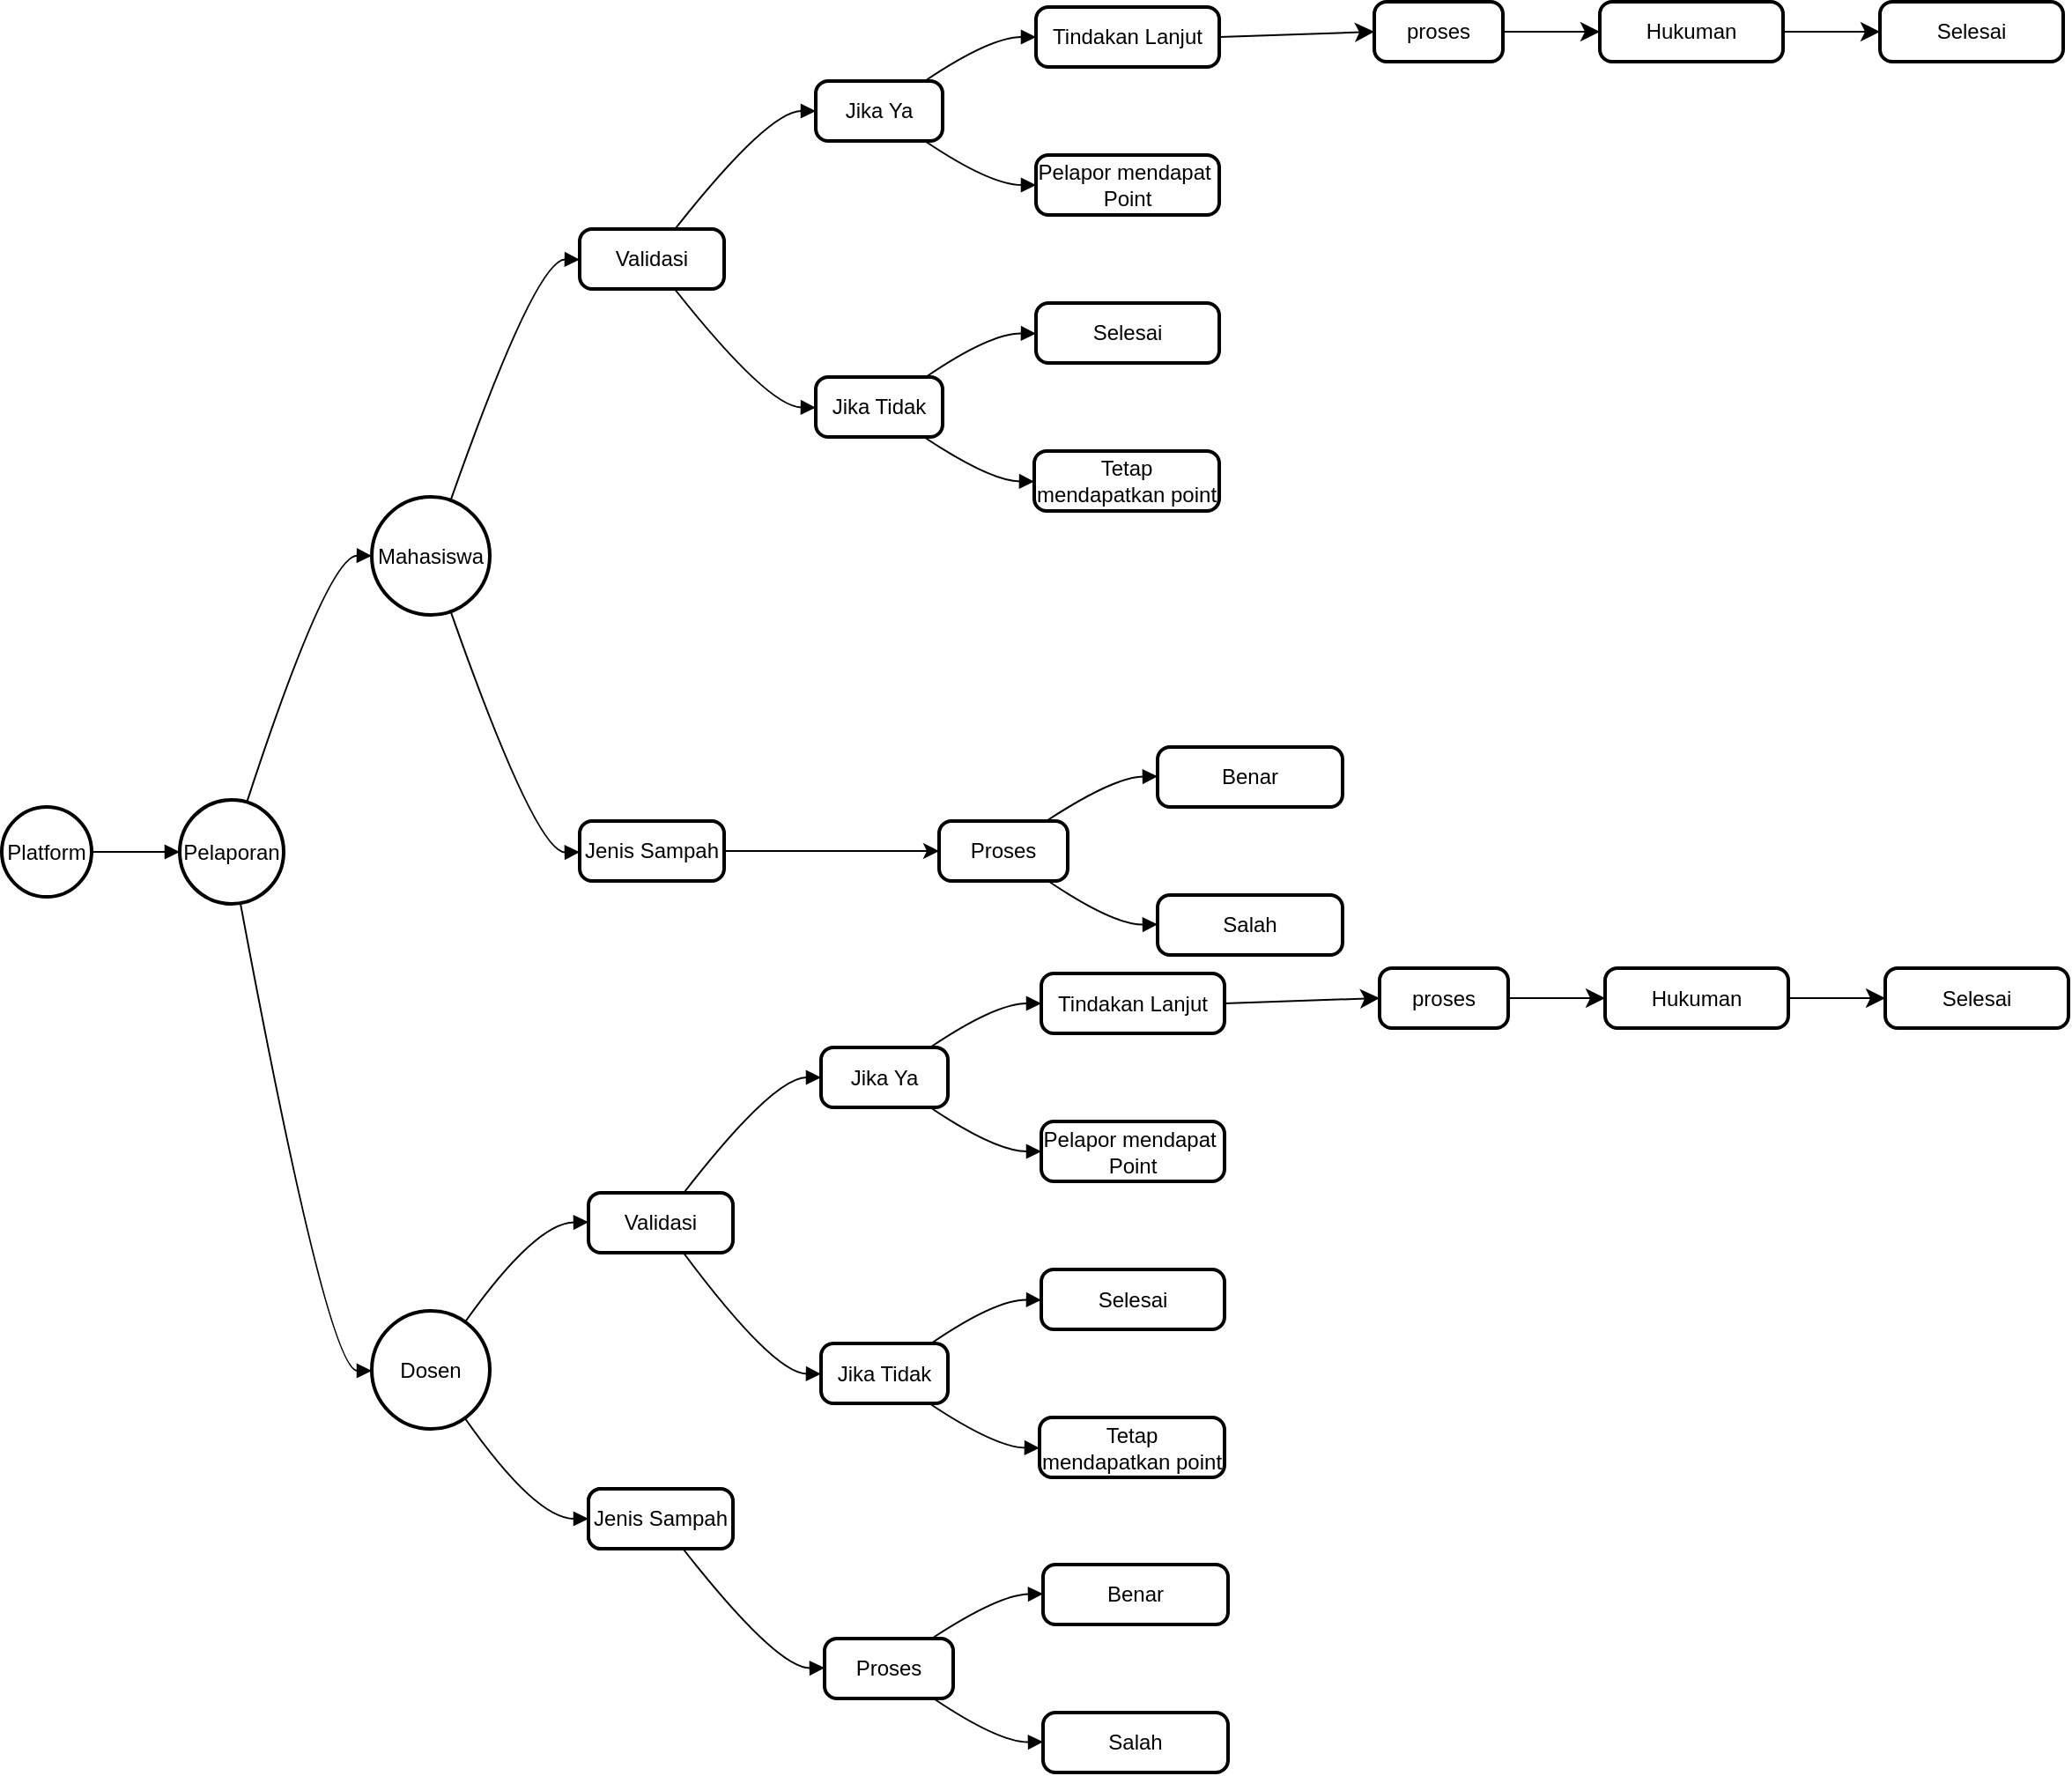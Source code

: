 <mxfile version="24.7.16">
  <diagram name="Halaman-1" id="vI17TSIT231bG5ewFWEX">
    <mxGraphModel dx="3320" dy="1693" grid="0" gridSize="10" guides="1" tooltips="1" connect="1" arrows="1" fold="1" page="0" pageScale="1" pageWidth="827" pageHeight="1169" math="0" shadow="0">
      <root>
        <mxCell id="0" />
        <mxCell id="1" parent="0" />
        <mxCell id="2" value="Platform" style="ellipse;aspect=fixed;strokeWidth=2;whiteSpace=wrap;" parent="1" vertex="1">
          <mxGeometry y="454" width="51" height="51" as="geometry" />
        </mxCell>
        <mxCell id="3" value="Pelaporan" style="ellipse;aspect=fixed;strokeWidth=2;whiteSpace=wrap;" parent="1" vertex="1">
          <mxGeometry x="101" y="450" width="59" height="59" as="geometry" />
        </mxCell>
        <mxCell id="4" value="Mahasiswa" style="ellipse;aspect=fixed;strokeWidth=2;whiteSpace=wrap;" parent="1" vertex="1">
          <mxGeometry x="210" y="278" width="67" height="67" as="geometry" />
        </mxCell>
        <mxCell id="5" value="Dosen" style="ellipse;aspect=fixed;strokeWidth=2;whiteSpace=wrap;" parent="1" vertex="1">
          <mxGeometry x="210" y="740" width="67" height="67" as="geometry" />
        </mxCell>
        <mxCell id="6" value="Validasi" style="rounded=1;absoluteArcSize=1;arcSize=14;whiteSpace=wrap;strokeWidth=2;" parent="1" vertex="1">
          <mxGeometry x="328" y="126" width="82" height="34" as="geometry" />
        </mxCell>
        <mxCell id="YhmUqTxS2iiu_h7kdvXo-74" style="edgeStyle=orthogonalEdgeStyle;rounded=0;orthogonalLoop=1;jettySize=auto;html=1;exitX=1;exitY=0.5;exitDx=0;exitDy=0;entryX=0;entryY=0.5;entryDx=0;entryDy=0;" parent="1" source="7" target="13" edge="1">
          <mxGeometry relative="1" as="geometry">
            <mxPoint x="525.126" y="479.294" as="targetPoint" />
          </mxGeometry>
        </mxCell>
        <mxCell id="7" value="Jenis Sampah" style="rounded=1;absoluteArcSize=1;arcSize=14;whiteSpace=wrap;strokeWidth=2;" parent="1" vertex="1">
          <mxGeometry x="328" y="462" width="82" height="34" as="geometry" />
        </mxCell>
        <mxCell id="9" value="Dosen 2" style="rounded=1;absoluteArcSize=1;arcSize=14;whiteSpace=wrap;strokeWidth=2;" parent="1" vertex="1">
          <mxGeometry x="333" y="841" width="71" height="34" as="geometry" />
        </mxCell>
        <mxCell id="10" value="Jika Ya" style="rounded=1;absoluteArcSize=1;arcSize=14;whiteSpace=wrap;strokeWidth=2;" parent="1" vertex="1">
          <mxGeometry x="462" y="42" width="72" height="34" as="geometry" />
        </mxCell>
        <mxCell id="11" value="Jika Tidak" style="rounded=1;absoluteArcSize=1;arcSize=14;whiteSpace=wrap;strokeWidth=2;" parent="1" vertex="1">
          <mxGeometry x="462" y="210" width="72" height="34" as="geometry" />
        </mxCell>
        <mxCell id="oGnMxgfMt2kpqqhZpF8a-50" style="edgeStyle=none;curved=1;rounded=0;orthogonalLoop=1;jettySize=auto;html=1;exitX=1;exitY=0.5;exitDx=0;exitDy=0;entryX=0;entryY=0.5;entryDx=0;entryDy=0;fontSize=12;startSize=8;endSize=8;" parent="1" source="12" target="22" edge="1">
          <mxGeometry relative="1" as="geometry" />
        </mxCell>
        <mxCell id="12" value="proses" style="rounded=1;absoluteArcSize=1;arcSize=14;whiteSpace=wrap;strokeWidth=2;" parent="1" vertex="1">
          <mxGeometry x="779" y="-3" width="73" height="34" as="geometry" />
        </mxCell>
        <mxCell id="13" value="Proses" style="rounded=1;absoluteArcSize=1;arcSize=14;whiteSpace=wrap;strokeWidth=2;" parent="1" vertex="1">
          <mxGeometry x="532" y="462" width="73" height="34" as="geometry" />
        </mxCell>
        <mxCell id="oGnMxgfMt2kpqqhZpF8a-49" style="edgeStyle=none;curved=1;rounded=0;orthogonalLoop=1;jettySize=auto;html=1;exitX=1;exitY=0.5;exitDx=0;exitDy=0;entryX=0;entryY=0.5;entryDx=0;entryDy=0;fontSize=12;startSize=8;endSize=8;" parent="1" source="18" target="12" edge="1">
          <mxGeometry relative="1" as="geometry" />
        </mxCell>
        <mxCell id="18" value="Tindakan Lanjut" style="rounded=1;absoluteArcSize=1;arcSize=14;whiteSpace=wrap;strokeWidth=2;" parent="1" vertex="1">
          <mxGeometry x="587" width="104" height="34" as="geometry" />
        </mxCell>
        <mxCell id="19" value="Pelapor mendapat &#xa;Point" style="rounded=1;absoluteArcSize=1;arcSize=14;whiteSpace=wrap;strokeWidth=2;" parent="1" vertex="1">
          <mxGeometry x="587" y="84" width="104" height="34" as="geometry" />
        </mxCell>
        <mxCell id="20" value="Selesai" style="rounded=1;absoluteArcSize=1;arcSize=14;whiteSpace=wrap;strokeWidth=2;" parent="1" vertex="1">
          <mxGeometry x="587" y="168" width="104" height="34" as="geometry" />
        </mxCell>
        <mxCell id="21" value="Tetap mendapatkan point" style="rounded=1;absoluteArcSize=1;arcSize=14;whiteSpace=wrap;strokeWidth=2;" parent="1" vertex="1">
          <mxGeometry x="586" y="252" width="105" height="34" as="geometry" />
        </mxCell>
        <mxCell id="oGnMxgfMt2kpqqhZpF8a-51" style="edgeStyle=none;curved=1;rounded=0;orthogonalLoop=1;jettySize=auto;html=1;exitX=1;exitY=0.5;exitDx=0;exitDy=0;entryX=0;entryY=0.5;entryDx=0;entryDy=0;fontSize=12;startSize=8;endSize=8;" parent="1" source="22" target="23" edge="1">
          <mxGeometry relative="1" as="geometry" />
        </mxCell>
        <mxCell id="22" value="Hukuman" style="rounded=1;absoluteArcSize=1;arcSize=14;whiteSpace=wrap;strokeWidth=2;" parent="1" vertex="1">
          <mxGeometry x="907" y="-3" width="104" height="34" as="geometry" />
        </mxCell>
        <mxCell id="23" value="Selesai" style="rounded=1;absoluteArcSize=1;arcSize=14;whiteSpace=wrap;strokeWidth=2;" parent="1" vertex="1">
          <mxGeometry x="1066" y="-3" width="104" height="34" as="geometry" />
        </mxCell>
        <mxCell id="24" value="Benar" style="rounded=1;absoluteArcSize=1;arcSize=14;whiteSpace=wrap;strokeWidth=2;" parent="1" vertex="1">
          <mxGeometry x="656" y="420" width="105" height="34" as="geometry" />
        </mxCell>
        <mxCell id="25" value="Salah" style="rounded=1;absoluteArcSize=1;arcSize=14;whiteSpace=wrap;strokeWidth=2;" parent="1" vertex="1">
          <mxGeometry x="656" y="504" width="105" height="34" as="geometry" />
        </mxCell>
        <mxCell id="26" value="" style="curved=1;startArrow=none;endArrow=block;exitX=1;exitY=0.5;entryX=0;entryY=0.5;" parent="1" source="2" target="3" edge="1">
          <mxGeometry relative="1" as="geometry">
            <Array as="points" />
          </mxGeometry>
        </mxCell>
        <mxCell id="27" value="" style="curved=1;startArrow=none;endArrow=block;exitX=0.66;exitY=0;entryX=0;entryY=0.5;" parent="1" source="3" target="4" edge="1">
          <mxGeometry relative="1" as="geometry">
            <Array as="points">
              <mxPoint x="185" y="311" />
            </Array>
          </mxGeometry>
        </mxCell>
        <mxCell id="28" value="" style="curved=1;startArrow=none;endArrow=block;exitX=0.59;exitY=1;entryX=0;entryY=0.51;" parent="1" source="3" target="5" edge="1">
          <mxGeometry relative="1" as="geometry">
            <Array as="points">
              <mxPoint x="185" y="774" />
            </Array>
          </mxGeometry>
        </mxCell>
        <mxCell id="29" value="" style="curved=1;startArrow=none;endArrow=block;exitX=0.68;exitY=0;entryX=-0.01;entryY=0.51;" parent="1" source="4" target="6" edge="1">
          <mxGeometry relative="1" as="geometry">
            <Array as="points">
              <mxPoint x="303" y="143" />
            </Array>
          </mxGeometry>
        </mxCell>
        <mxCell id="30" value="" style="curved=1;startArrow=none;endArrow=block;exitX=0.68;exitY=1;entryX=-0.01;entryY=0.52;" parent="1" source="4" target="7" edge="1">
          <mxGeometry relative="1" as="geometry">
            <Array as="points">
              <mxPoint x="303" y="480" />
            </Array>
          </mxGeometry>
        </mxCell>
        <mxCell id="31" value="" style="curved=1;startArrow=none;endArrow=block;exitX=0.86;exitY=0;entryX=0;entryY=0.49;" parent="1" source="5" edge="1">
          <mxGeometry relative="1" as="geometry">
            <Array as="points">
              <mxPoint x="303" y="690" />
            </Array>
            <mxPoint x="333" y="689.66" as="targetPoint" />
          </mxGeometry>
        </mxCell>
        <mxCell id="32" value="" style="curved=1;startArrow=none;endArrow=block;exitX=0.86;exitY=1.01;entryX=0;entryY=0.5;" parent="1" source="5" target="9" edge="1">
          <mxGeometry relative="1" as="geometry">
            <Array as="points">
              <mxPoint x="303" y="858" />
            </Array>
          </mxGeometry>
        </mxCell>
        <mxCell id="33" value="" style="curved=1;startArrow=none;endArrow=block;exitX=0.66;exitY=0;entryX=0;entryY=0.5;" parent="1" source="6" target="10" edge="1">
          <mxGeometry relative="1" as="geometry">
            <Array as="points">
              <mxPoint x="435" y="59" />
            </Array>
          </mxGeometry>
        </mxCell>
        <mxCell id="34" value="" style="curved=1;startArrow=none;endArrow=block;exitX=0.66;exitY=1.01;entryX=0;entryY=0.51;" parent="1" source="6" target="11" edge="1">
          <mxGeometry relative="1" as="geometry">
            <Array as="points">
              <mxPoint x="435" y="227" />
            </Array>
          </mxGeometry>
        </mxCell>
        <mxCell id="41" value="" style="curved=1;startArrow=none;endArrow=block;exitX=0.86;exitY=0;entryX=0;entryY=0.5;" parent="1" source="10" target="18" edge="1">
          <mxGeometry relative="1" as="geometry">
            <Array as="points">
              <mxPoint x="561" y="17" />
            </Array>
          </mxGeometry>
        </mxCell>
        <mxCell id="42" value="" style="curved=1;startArrow=none;endArrow=block;exitX=0.86;exitY=1;entryX=0;entryY=0.5;" parent="1" source="10" target="19" edge="1">
          <mxGeometry relative="1" as="geometry">
            <Array as="points">
              <mxPoint x="561" y="101" />
            </Array>
          </mxGeometry>
        </mxCell>
        <mxCell id="43" value="" style="curved=1;startArrow=none;endArrow=block;exitX=0.86;exitY=0.01;entryX=0;entryY=0.51;" parent="1" source="11" target="20" edge="1">
          <mxGeometry relative="1" as="geometry">
            <Array as="points">
              <mxPoint x="561" y="185" />
            </Array>
          </mxGeometry>
        </mxCell>
        <mxCell id="44" value="" style="curved=1;startArrow=none;endArrow=block;exitX=0.86;exitY=1.01;entryX=0;entryY=0.51;" parent="1" source="11" target="21" edge="1">
          <mxGeometry relative="1" as="geometry">
            <Array as="points">
              <mxPoint x="561" y="269" />
            </Array>
          </mxGeometry>
        </mxCell>
        <mxCell id="47" value="" style="curved=1;startArrow=none;endArrow=block;exitX=0.84;exitY=-0.01;entryX=0;entryY=0.49;" parent="1" source="13" target="24" edge="1">
          <mxGeometry relative="1" as="geometry">
            <Array as="points">
              <mxPoint x="631" y="437" />
            </Array>
          </mxGeometry>
        </mxCell>
        <mxCell id="48" value="" style="curved=1;startArrow=none;endArrow=block;exitX=0.84;exitY=0.99;entryX=0;entryY=0.49;" parent="1" source="13" target="25" edge="1">
          <mxGeometry relative="1" as="geometry">
            <Array as="points">
              <mxPoint x="631" y="521" />
            </Array>
          </mxGeometry>
        </mxCell>
        <mxCell id="YhmUqTxS2iiu_h7kdvXo-48" value="Jenis Sampah" style="rounded=1;absoluteArcSize=1;arcSize=14;whiteSpace=wrap;strokeWidth=2;" parent="1" vertex="1">
          <mxGeometry x="333" y="841" width="82" height="34" as="geometry" />
        </mxCell>
        <mxCell id="YhmUqTxS2iiu_h7kdvXo-49" value="Proses" style="rounded=1;absoluteArcSize=1;arcSize=14;whiteSpace=wrap;strokeWidth=2;" parent="1" vertex="1">
          <mxGeometry x="467" y="926" width="73" height="34" as="geometry" />
        </mxCell>
        <mxCell id="YhmUqTxS2iiu_h7kdvXo-50" value="Benar" style="rounded=1;absoluteArcSize=1;arcSize=14;whiteSpace=wrap;strokeWidth=2;" parent="1" vertex="1">
          <mxGeometry x="591" y="884" width="105" height="34" as="geometry" />
        </mxCell>
        <mxCell id="YhmUqTxS2iiu_h7kdvXo-51" value="Salah" style="rounded=1;absoluteArcSize=1;arcSize=14;whiteSpace=wrap;strokeWidth=2;" parent="1" vertex="1">
          <mxGeometry x="591" y="968" width="105" height="34" as="geometry" />
        </mxCell>
        <mxCell id="YhmUqTxS2iiu_h7kdvXo-52" value="" style="curved=1;startArrow=none;endArrow=block;exitX=0.66;exitY=1.02;entryX=0;entryY=0.49;" parent="1" source="YhmUqTxS2iiu_h7kdvXo-48" target="YhmUqTxS2iiu_h7kdvXo-49" edge="1">
          <mxGeometry relative="1" as="geometry">
            <Array as="points">
              <mxPoint x="440" y="943" />
            </Array>
          </mxGeometry>
        </mxCell>
        <mxCell id="YhmUqTxS2iiu_h7kdvXo-53" value="" style="curved=1;startArrow=none;endArrow=block;exitX=0.84;exitY=-0.01;entryX=0;entryY=0.49;" parent="1" source="YhmUqTxS2iiu_h7kdvXo-49" target="YhmUqTxS2iiu_h7kdvXo-50" edge="1">
          <mxGeometry relative="1" as="geometry">
            <Array as="points">
              <mxPoint x="566" y="901" />
            </Array>
          </mxGeometry>
        </mxCell>
        <mxCell id="YhmUqTxS2iiu_h7kdvXo-54" value="" style="curved=1;startArrow=none;endArrow=block;exitX=0.84;exitY=0.99;entryX=0;entryY=0.49;" parent="1" source="YhmUqTxS2iiu_h7kdvXo-49" target="YhmUqTxS2iiu_h7kdvXo-51" edge="1">
          <mxGeometry relative="1" as="geometry">
            <Array as="points">
              <mxPoint x="566" y="985" />
            </Array>
          </mxGeometry>
        </mxCell>
        <mxCell id="YhmUqTxS2iiu_h7kdvXo-55" value="Validasi" style="rounded=1;absoluteArcSize=1;arcSize=14;whiteSpace=wrap;strokeWidth=2;" parent="1" vertex="1">
          <mxGeometry x="333" y="673" width="82" height="34" as="geometry" />
        </mxCell>
        <mxCell id="YhmUqTxS2iiu_h7kdvXo-56" value="Jika Ya" style="rounded=1;absoluteArcSize=1;arcSize=14;whiteSpace=wrap;strokeWidth=2;" parent="1" vertex="1">
          <mxGeometry x="465" y="590.5" width="72" height="34" as="geometry" />
        </mxCell>
        <mxCell id="YhmUqTxS2iiu_h7kdvXo-57" value="Jika Tidak" style="rounded=1;absoluteArcSize=1;arcSize=14;whiteSpace=wrap;strokeWidth=2;" parent="1" vertex="1">
          <mxGeometry x="465" y="758.5" width="72" height="34" as="geometry" />
        </mxCell>
        <mxCell id="YhmUqTxS2iiu_h7kdvXo-58" style="edgeStyle=none;curved=1;rounded=0;orthogonalLoop=1;jettySize=auto;html=1;exitX=1;exitY=0.5;exitDx=0;exitDy=0;entryX=0;entryY=0.5;entryDx=0;entryDy=0;fontSize=12;startSize=8;endSize=8;" parent="1" source="YhmUqTxS2iiu_h7kdvXo-59" target="YhmUqTxS2iiu_h7kdvXo-66" edge="1">
          <mxGeometry relative="1" as="geometry" />
        </mxCell>
        <mxCell id="YhmUqTxS2iiu_h7kdvXo-59" value="proses" style="rounded=1;absoluteArcSize=1;arcSize=14;whiteSpace=wrap;strokeWidth=2;" parent="1" vertex="1">
          <mxGeometry x="782" y="545.5" width="73" height="34" as="geometry" />
        </mxCell>
        <mxCell id="YhmUqTxS2iiu_h7kdvXo-60" style="edgeStyle=none;curved=1;rounded=0;orthogonalLoop=1;jettySize=auto;html=1;exitX=1;exitY=0.5;exitDx=0;exitDy=0;entryX=0;entryY=0.5;entryDx=0;entryDy=0;fontSize=12;startSize=8;endSize=8;" parent="1" source="YhmUqTxS2iiu_h7kdvXo-61" target="YhmUqTxS2iiu_h7kdvXo-59" edge="1">
          <mxGeometry relative="1" as="geometry" />
        </mxCell>
        <mxCell id="YhmUqTxS2iiu_h7kdvXo-61" value="Tindakan Lanjut" style="rounded=1;absoluteArcSize=1;arcSize=14;whiteSpace=wrap;strokeWidth=2;" parent="1" vertex="1">
          <mxGeometry x="590" y="548.5" width="104" height="34" as="geometry" />
        </mxCell>
        <mxCell id="YhmUqTxS2iiu_h7kdvXo-62" value="Pelapor mendapat &#xa;Point" style="rounded=1;absoluteArcSize=1;arcSize=14;whiteSpace=wrap;strokeWidth=2;" parent="1" vertex="1">
          <mxGeometry x="590" y="632.5" width="104" height="34" as="geometry" />
        </mxCell>
        <mxCell id="YhmUqTxS2iiu_h7kdvXo-63" value="Selesai" style="rounded=1;absoluteArcSize=1;arcSize=14;whiteSpace=wrap;strokeWidth=2;" parent="1" vertex="1">
          <mxGeometry x="590" y="716.5" width="104" height="34" as="geometry" />
        </mxCell>
        <mxCell id="YhmUqTxS2iiu_h7kdvXo-64" value="Tetap mendapatkan point" style="rounded=1;absoluteArcSize=1;arcSize=14;whiteSpace=wrap;strokeWidth=2;" parent="1" vertex="1">
          <mxGeometry x="589" y="800.5" width="105" height="34" as="geometry" />
        </mxCell>
        <mxCell id="YhmUqTxS2iiu_h7kdvXo-65" style="edgeStyle=none;curved=1;rounded=0;orthogonalLoop=1;jettySize=auto;html=1;exitX=1;exitY=0.5;exitDx=0;exitDy=0;entryX=0;entryY=0.5;entryDx=0;entryDy=0;fontSize=12;startSize=8;endSize=8;" parent="1" source="YhmUqTxS2iiu_h7kdvXo-66" target="YhmUqTxS2iiu_h7kdvXo-67" edge="1">
          <mxGeometry relative="1" as="geometry" />
        </mxCell>
        <mxCell id="YhmUqTxS2iiu_h7kdvXo-66" value="Hukuman" style="rounded=1;absoluteArcSize=1;arcSize=14;whiteSpace=wrap;strokeWidth=2;" parent="1" vertex="1">
          <mxGeometry x="910" y="545.5" width="104" height="34" as="geometry" />
        </mxCell>
        <mxCell id="YhmUqTxS2iiu_h7kdvXo-67" value="Selesai" style="rounded=1;absoluteArcSize=1;arcSize=14;whiteSpace=wrap;strokeWidth=2;" parent="1" vertex="1">
          <mxGeometry x="1069" y="545.5" width="104" height="34" as="geometry" />
        </mxCell>
        <mxCell id="YhmUqTxS2iiu_h7kdvXo-68" value="" style="curved=1;startArrow=none;endArrow=block;exitX=0.66;exitY=0;entryX=0;entryY=0.5;" parent="1" source="YhmUqTxS2iiu_h7kdvXo-55" target="YhmUqTxS2iiu_h7kdvXo-56" edge="1">
          <mxGeometry relative="1" as="geometry">
            <Array as="points">
              <mxPoint x="438" y="607.5" />
            </Array>
          </mxGeometry>
        </mxCell>
        <mxCell id="YhmUqTxS2iiu_h7kdvXo-69" value="" style="curved=1;startArrow=none;endArrow=block;exitX=0.66;exitY=1.01;entryX=0;entryY=0.51;" parent="1" source="YhmUqTxS2iiu_h7kdvXo-55" target="YhmUqTxS2iiu_h7kdvXo-57" edge="1">
          <mxGeometry relative="1" as="geometry">
            <Array as="points">
              <mxPoint x="438" y="775.5" />
            </Array>
          </mxGeometry>
        </mxCell>
        <mxCell id="YhmUqTxS2iiu_h7kdvXo-70" value="" style="curved=1;startArrow=none;endArrow=block;exitX=0.86;exitY=0;entryX=0;entryY=0.5;" parent="1" source="YhmUqTxS2iiu_h7kdvXo-56" target="YhmUqTxS2iiu_h7kdvXo-61" edge="1">
          <mxGeometry relative="1" as="geometry">
            <Array as="points">
              <mxPoint x="564" y="565.5" />
            </Array>
          </mxGeometry>
        </mxCell>
        <mxCell id="YhmUqTxS2iiu_h7kdvXo-71" value="" style="curved=1;startArrow=none;endArrow=block;exitX=0.86;exitY=1;entryX=0;entryY=0.5;" parent="1" source="YhmUqTxS2iiu_h7kdvXo-56" target="YhmUqTxS2iiu_h7kdvXo-62" edge="1">
          <mxGeometry relative="1" as="geometry">
            <Array as="points">
              <mxPoint x="564" y="649.5" />
            </Array>
          </mxGeometry>
        </mxCell>
        <mxCell id="YhmUqTxS2iiu_h7kdvXo-72" value="" style="curved=1;startArrow=none;endArrow=block;exitX=0.86;exitY=0.01;entryX=0;entryY=0.51;" parent="1" source="YhmUqTxS2iiu_h7kdvXo-57" target="YhmUqTxS2iiu_h7kdvXo-63" edge="1">
          <mxGeometry relative="1" as="geometry">
            <Array as="points">
              <mxPoint x="564" y="733.5" />
            </Array>
          </mxGeometry>
        </mxCell>
        <mxCell id="YhmUqTxS2iiu_h7kdvXo-73" value="" style="curved=1;startArrow=none;endArrow=block;exitX=0.86;exitY=1.01;entryX=0;entryY=0.51;" parent="1" source="YhmUqTxS2iiu_h7kdvXo-57" target="YhmUqTxS2iiu_h7kdvXo-64" edge="1">
          <mxGeometry relative="1" as="geometry">
            <Array as="points">
              <mxPoint x="564" y="817.5" />
            </Array>
          </mxGeometry>
        </mxCell>
      </root>
    </mxGraphModel>
  </diagram>
</mxfile>

